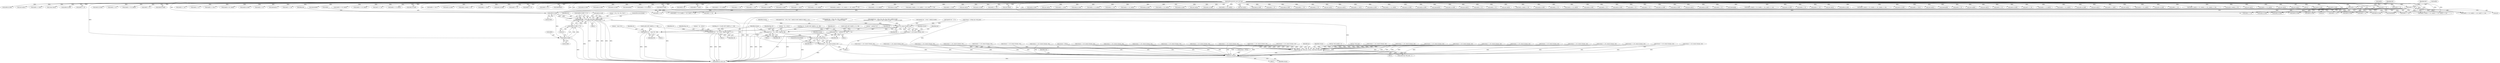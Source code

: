digraph "0_radare2_f41e941341e44aa86edd4483c4487ec09a074257@array" {
"1001895" [label="(Call,buf[5] & 0x0f)"];
"1000293" [label="(Call,buf[5] << 8)"];
"1000125" [label="(MethodParameterIn,const ut8 *buf)"];
"1000196" [label="(Call,buf[5] << 8)"];
"1001880" [label="(Call,sprintf (str, \" {v%i, v%i, v%i, v%i}\", buf[4] & 0x0f,\n \t\t\t\t\t\t\t(buf[4] & 0xf0) >> 4, buf[5] & 0x0f, (buf[5] & 0xf0) >> 4))"];
"1001948" [label="(Call,r_str_concat (strasm, str))"];
"1001946" [label="(Call,strasm = r_str_concat (strasm, str))"];
"1002002" [label="(Call,r_str_concat (strasm, str))"];
"1002000" [label="(Call,strasm = r_str_concat (strasm, str))"];
"1002026" [label="(Call,strncpy (op->buf_asm, strasm, sizeof (op->buf_asm) - 1))"];
"1002088" [label="(Call,free (strasm))"];
"1001967" [label="(Call,sprintf (str, \", %s ; 0x%x\", flag_str, vB))"];
"1001974" [label="(Call,sprintf (str, \", class+%i\", vB))"];
"1001989" [label="(Call,sprintf (str, \", %s ; 0x%x\", flag_str, vB))"];
"1001996" [label="(Call,sprintf (str, \", method+%i\", vB))"];
"1001901" [label="(Call,buf[5] & 0xf0)"];
"1001900" [label="(Call,(buf[5] & 0xf0) >> 4)"];
"1000292" [label="(Call,(buf[5] << 8) | (buf[6] << 16) | (buf[7] << 24))"];
"1001284" [label="(Call,buf[4] & 0xf0)"];
"1001296" [label="(Call,buf[5] & 0xf0)"];
"1001564" [label="(Call,buf[3] << 8)"];
"1000242" [label="(Call,buf[3] << 8)"];
"1001969" [label="(Literal,\", %s ; 0x%x\")"];
"1001867" [label="(Call,buf[4] & 0xf0)"];
"1001700" [label="(Call,(int) buf[1])"];
"1001728" [label="(Call,buf[0] == 0x25)"];
"1000862" [label="(Call,(char) buf[1])"];
"1001256" [label="(Call,buf[4] & 0x0f)"];
"1000930" [label="(Call,buf[3] << 8)"];
"1001098" [label="(Call,buf[5] & 0x0f)"];
"1001976" [label="(Literal,\", class+%i\")"];
"1000301" [label="(Identifier,buf)"];
"1000498" [label="(Call,buf[1] & 0x0f)"];
"1002027" [label="(Call,op->buf_asm)"];
"1002025" [label="(Block,)"];
"1001120" [label="(Call,buf[5] & 0x0f)"];
"1001040" [label="(Call,buf[3] << 8)"];
"1001333" [label="(Call,(buf[3] << 8) | buf[2])"];
"1001334" [label="(Call,buf[3] << 8)"];
"1001918" [label="(Call,buf[4] & 0xf0)"];
"1000636" [label="(Call,buf[3] << 24)"];
"1000839" [label="(Call,buf[3] << 8)"];
"1001371" [label="(Call,buf[0] == 0x1c)"];
"1001992" [label="(Identifier,flag_str)"];
"1001459" [label="(Call,(buf[3]<<8) | buf[2])"];
"1001069" [label="(Call,buf[4] & 0x0f)"];
"1001214" [label="(Call,buf[3] << 8)"];
"1002092" [label="(MethodReturn,static int)"];
"1000724" [label="(Call,(llint)buf[7])"];
"1001667" [label="(Call,buf[2] << 24)"];
"1001970" [label="(Identifier,flag_str)"];
"1001997" [label="(Identifier,str)"];
"1001873" [label="(Call,buf[5] & 0x0f)"];
"1000732" [label="(Call,(llint)buf[8])"];
"1001563" [label="(Call,(buf[3] << 8) | buf[2])"];
"1001510" [label="(Call,(buf[3] << 8) | buf[2])"];
"1000304" [label="(Call,buf[7] << 24)"];
"1000905" [label="(Call,buf[3] << 8 | buf[2])"];
"1001443" [label="(Call,buf[1] & 0x0f)"];
"1001175" [label="(Call,buf[5] << 8)"];
"1000867" [label="(Call,strasm = r_str_concat (strasm, str))"];
"1000982" [label="(Call,strasm = r_str_concat (strasm, str))"];
"1000587" [label="(Call,buf[0] == 0x17)"];
"1000822" [label="(Call,buf[1] & 0x0f)"];
"1000195" [label="(Call,(buf[5] << 8) | (buf[6] << 16) | (buf[7] << 24))"];
"1000946" [label="(Call,strasm = r_str_concat (strasm, str))"];
"1000179" [label="(Call,buf[2] | (buf[3] << 8))"];
"1001952" [label="(Call,buf[0] == 0x24)"];
"1001810" [label="(Call,buf[1] & 0xf0)"];
"1000447" [label="(Call,buf[3] << 8)"];
"1001943" [label="(Call,sprintf (str, \" {}\"))"];
"1000906" [label="(Call,buf[3] << 8)"];
"1002004" [label="(Identifier,str)"];
"1000887" [label="(Call,strasm = r_str_concat (strasm, str))"];
"1000581" [label="(Call,buf[5] << 24)"];
"1001949" [label="(Identifier,strasm)"];
"1001974" [label="(Call,sprintf (str, \", class+%i\", vB))"];
"1001895" [label="(Call,buf[5] & 0x0f)"];
"1001656" [label="(Call,buf[4] << 8)"];
"1000685" [label="(Call,(llint)buf[2])"];
"1001719" [label="(Call,buf[5] << 8)"];
"1001268" [label="(Call,buf[5] & 0x0f)"];
"1001239" [label="(Call,buf[4] & 0x0f)"];
"1001245" [label="(Call,buf[4] & 0xf0)"];
"1001434" [label="(Call,strasm = r_str_concat (strasm, str))"];
"1001907" [label="(ControlStructure,break;)"];
"1001451" [label="(Call,buf[1] & 0xf0)"];
"1002005" [label="(ControlStructure,break;)"];
"1001973" [label="(Block,)"];
"1000700" [label="(Call,(llint)buf[4])"];
"1000446" [label="(Call,(buf[3] << 8) | buf[2])"];
"1000297" [label="(Literal,8)"];
"1002089" [label="(Identifier,strasm)"];
"1001844" [label="(Call,buf[4] & 0x0f)"];
"1001841" [label="(Call,sprintf (str, \" {v%i, v%i}\", buf[4] & 0x0f, (buf[4] & 0xf0) >> 4))"];
"1001021" [label="(Call,strasm = r_str_concat (strasm, str))"];
"1001633" [label="(Call,strasm = r_str_concat (strasm, str))"];
"1000458" [label="(Call,buf[5] << 8)"];
"1001460" [label="(Call,buf[3]<<8)"];
"1002002" [label="(Call,r_str_concat (strasm, str))"];
"1001377" [label="(Call,buf[0] == 0x1f)"];
"1002001" [label="(Identifier,strasm)"];
"1000340" [label="(Call,strasm = NULL)"];
"1001651" [label="(Call,buf[5] | (buf[4] << 8) | (buf[3] << 16) | (buf[2] << 24))"];
"1000457" [label="(Call,(buf[5] << 8) | buf[4])"];
"1001011" [label="(Call,buf[4] << 16)"];
"1000631" [label="(Call,buf[2] << 16)"];
"1000200" [label="(Literal,8)"];
"1000955" [label="(Call,buf[1] & 0x0f)"];
"1001092" [label="(Call,buf[4] & 0xf0)"];
"1000853" [label="(Call,strasm = r_str_concat (strasm, str))"];
"1001996" [label="(Call,sprintf (str, \", method+%i\", vB))"];
"1000489" [label="(Call,strasm = r_str_concat (strasm, str))"];
"1001858" [label="(Call,sprintf (str, \" {v%i, v%i, v%i}\", buf[4] & 0x0f,\n \t\t\t\t\t\t\t(buf[4] & 0xf0) >> 4, buf[5] & 0x0f))"];
"1002040" [label="(Identifier,op)"];
"1001798" [label="(Call,strasm = r_str_concat (strasm, str))"];
"1001579" [label="(Call,buf[0] == 0x23)"];
"1001494" [label="(Call,strasm = r_str_concat (strasm, str))"];
"1001989" [label="(Call,sprintf (str, \", %s ; 0x%x\", flag_str, vB))"];
"1000423" [label="(Call,(buf[3] << 8) | buf[2])"];
"1000925" [label="(Call,buf[2] | (buf[3] << 8) | (buf[4] << 16) | (buf[5] << 24))"];
"1000407" [label="(Call,strasm = r_str_concat (strasm, str))"];
"1001905" [label="(Literal,0xf0)"];
"1001174" [label="(Call,(buf[5] << 8) | buf[4])"];
"1001993" [label="(Identifier,vB)"];
"1001912" [label="(Call,buf[4] & 0x0f)"];
"1002003" [label="(Identifier,strasm)"];
"1000288" [label="(Call,buf[4] | (buf[5] << 8) | (buf[6] << 16) | (buf[7] << 24))"];
"1000642" [label="(Call,buf[0] == 0x19)"];
"1001881" [label="(Identifier,str)"];
"1000558" [label="(Call,(int) buf[1])"];
"1000830" [label="(Call,buf[1] & 0xf0)"];
"1001662" [label="(Call,buf[3] << 16)"];
"1000802" [label="(Call,(int) buf[3])"];
"1000941" [label="(Call,buf[5] << 24)"];
"1001924" [label="(Call,buf[5] & 0x0f)"];
"1001889" [label="(Call,buf[4] & 0xf0)"];
"1001947" [label="(Identifier,strasm)"];
"1000914" [label="(Call,strasm = r_str_concat (strasm, str))"];
"1001642" [label="(Call,(int) buf[1])"];
"1001896" [label="(Call,buf[5])"];
"1001574" [label="(Call,buf[0] == 0x20)"];
"1001108" [label="(Call,buf[4] & 0x0f)"];
"1000779" [label="(Call,strasm = r_str_concat (strasm, str))"];
"1000973" [label="(Call,buf[3] << 8 | buf[2])"];
"1001998" [label="(Literal,\", method+%i\")"];
"1000437" [label="(Call,strasm = r_str_concat (strasm, str))"];
"1001958" [label="(Call,flag_str = R_ASM_GET_NAME (a, 'c', vB))"];
"1001995" [label="(Block,)"];
"1000936" [label="(Call,buf[4] << 16)"];
"1001818" [label="(Call,(buf[3] << 8) | buf[2])"];
"1001888" [label="(Call,(buf[4] & 0xf0) >> 4)"];
"1002030" [label="(Identifier,strasm)"];
"1001114" [label="(Call,buf[4] & 0xf0)"];
"1000813" [label="(Call,strasm = r_str_concat (strasm, str))"];
"1001975" [label="(Identifier,str)"];
"1000294" [label="(Call,buf[5])"];
"1001163" [label="(Call,(buf[3] << 8) | buf[2])"];
"1001882" [label="(Literal,\" {v%i, v%i, v%i, v%i}\")"];
"1001954" [label="(Identifier,buf)"];
"1001193" [label="(Call,strasm = r_str_concat (strasm, str))"];
"1001967" [label="(Call,sprintf (str, \", %s ; 0x%x\", flag_str, vB))"];
"1001999" [label="(Identifier,vB)"];
"1000517" [label="(Call,strasm = r_str_concat (strasm, str))"];
"1001691" [label="(Call,strasm = r_str_concat (strasm, str))"];
"1000155" [label="(Call,op->buf_asm[0] = 0)"];
"1001262" [label="(Call,buf[4] & 0xf0)"];
"1000761" [label="(Call,(int) buf[2])"];
"1000204" [label="(Identifier,buf)"];
"1002017" [label="(Call,strasm = NULL)"];
"1000963" [label="(Call,buf[1] & 0xf0)"];
"1000535" [label="(Call,(buf[3] << 8) | buf[2])"];
"1002031" [label="(Call,sizeof (op->buf_asm) - 1)"];
"1001146" [label="(Call,strasm = r_str_concat (strasm, str))"];
"1000480" [label="(Call,(int) buf[1])"];
"1001278" [label="(Call,buf[4] & 0x0f)"];
"1000536" [label="(Call,buf[3] << 8)"];
"1001075" [label="(Call,buf[4] & 0xf0)"];
"1000299" [label="(Call,buf[6] << 16)"];
"1001903" [label="(Identifier,buf)"];
"1000183" [label="(Call,buf[3] << 8)"];
"1000621" [label="(Call,(int) buf[1])"];
"1000795" [label="(Call,(int) buf[2])"];
"1001382" [label="(Call,buf[0] == 0x22)"];
"1001229" [label="(Call,buf[4] & 0x0f)"];
"1001718" [label="(Call,(buf[5] << 8) | buf[4])"];
"1000549" [label="(Call,strasm = r_str_concat (strasm, str))"];
"1000127" [label="(Block,)"];
"1001946" [label="(Call,strasm = r_str_concat (strasm, str))"];
"1001991" [label="(Literal,\", %s ; 0x%x\")"];
"1001971" [label="(Identifier,vB)"];
"1001205" [label="(Call,buf[1] & 0xf0)"];
"1001930" [label="(Call,buf[5] & 0xf0)"];
"1000692" [label="(Call,(llint)buf[3])"];
"1001883" [label="(Call,buf[4] & 0x0f)"];
"1001547" [label="(Call,buf[1] & 0x0f)"];
"1000896" [label="(Call,(int) buf[1])"];
"1001968" [label="(Identifier,str)"];
"1001900" [label="(Call,(buf[5] & 0xf0) >> 4)"];
"1001988" [label="(Block,)"];
"1000280" [label="(Call,buf[3] << 8)"];
"1001290" [label="(Call,buf[5] & 0x0f)"];
"1000974" [label="(Call,buf[3] << 8)"];
"1000768" [label="(Call,(int) buf[3])"];
"1000276" [label="(Call,buf[2] | (buf[3] << 8))"];
"1001086" [label="(Call,buf[4] & 0x0f)"];
"1001511" [label="(Call,buf[3] << 8)"];
"1001317" [label="(Call,strasm = r_str_concat (strasm, str))"];
"1000838" [label="(Call,(buf[3] << 8) | buf[2])"];
"1000745" [label="(Call,strasm = r_str_concat (strasm, str))"];
"1000708" [label="(Call,(llint)buf[5])"];
"1001850" [label="(Call,buf[4] & 0xf0)"];
"1002091" [label="(Identifier,size)"];
"1000612" [label="(Call,strasm = r_str_concat (strasm, str))"];
"1001164" [label="(Call,buf[3] << 8)"];
"1000667" [label="(Call,strasm = r_str_concat (strasm, str))"];
"1001126" [label="(Call,buf[5] & 0xf0)"];
"1001708" [label="(Call,buf[3] << 8)"];
"1001819" [label="(Call,buf[3] << 8)"];
"1000197" [label="(Call,buf[5])"];
"1000388" [label="(Call,buf[1] & 0x0f)"];
"1001834" [label="(Call,buf[4] & 0x0f)"];
"1000382" [label="(Block,)"];
"1001538" [label="(Call,strasm = r_str_concat (strasm, str))"];
"1001880" [label="(Call,sprintf (str, \" {v%i, v%i, v%i, v%i}\", buf[4] & 0x0f,\n \t\t\t\t\t\t\t(buf[4] & 0xf0) >> 4, buf[5] & 0x0f, (buf[5] & 0xf0) >> 4))"];
"1000196" [label="(Call,buf[5] << 8)"];
"1002000" [label="(Call,strasm = r_str_concat (strasm, str))"];
"1002026" [label="(Call,strncpy (op->buf_asm, strasm, sizeof (op->buf_asm) - 1))"];
"1001966" [label="(Block,)"];
"1000526" [label="(Call,(int) buf[1])"];
"1001059" [label="(Call,buf[4] & 0x0f)"];
"1000570" [label="(Call,buf[3] << 8)"];
"1000739" [label="(Call,(llint)buf[9])"];
"1001829" [label="(Block,)"];
"1001909" [label="(Call,sprintf (str, \" {v%i, v%i, v%i, v%i, v%i}\", buf[4] & 0x0f,\n \t\t\t\t\t\t\t(buf[4] & 0xf0) >> 4, buf[5] & 0x0f, (buf[5] & 0xf0) >> 4, buf[1] & 0x0f))"];
"1000191" [label="(Call,buf[4] | (buf[5] << 8) | (buf[6] << 16) | (buf[7] << 24))"];
"1001555" [label="(Call,buf[1] & 0xf0)"];
"1000424" [label="(Call,buf[3] << 8)"];
"1000576" [label="(Call,buf[4] << 16)"];
"1000416" [label="(Call,(int) buf[1])"];
"1001982" [label="(Call,R_ASM_GET_NAME (a, 'm', vB))"];
"1001861" [label="(Call,buf[4] & 0x0f)"];
"1001950" [label="(Identifier,str)"];
"1000565" [label="(Call,buf[2] | (buf[3] << 8) | (buf[4] << 16) | (buf[5] << 24))"];
"1001032" [label="(Call,buf[1] & 0x0f)"];
"1001343" [label="(Call,buf[0] == 0x1a)"];
"1001156" [label="(Call,(int) buf[1])"];
"1000471" [label="(Call,strasm = r_str_concat (strasm, str))"];
"1000716" [label="(Call,(llint)buf[6])"];
"1001005" [label="(Call,buf[3] << 8)"];
"1001906" [label="(Literal,4)"];
"1000138" [label="(Call,(int) buf[0])"];
"1000754" [label="(Call,(int) buf[1])"];
"1001831" [label="(Call,sprintf (str, \" {v%i}\", buf[4] & 0x0f))"];
"1000879" [label="(Call,buf[3] << 8)"];
"1000396" [label="(Call,buf[1] & 0xf0)"];
"1000207" [label="(Call,buf[7] << 24)"];
"1000878" [label="(Call,buf[3] << 8 | buf[2])"];
"1001039" [label="(Call,(buf[3] << 8) | buf[2])"];
"1000125" [label="(MethodParameterIn,const ut8 *buf)"];
"1000506" [label="(Call,buf[1] & 0xf0)"];
"1000293" [label="(Call,buf[5] << 8)"];
"1000991" [label="(Call,(int) buf[1])"];
"1000163" [label="(Call,buf[0] == 0x00)"];
"1001980" [label="(Call,flag_str = R_ASM_GET_NAME (a, 'm', vB))"];
"1000676" [label="(Call,(int) buf[1])"];
"1001707" [label="(Call,(buf[3] << 8) | buf[2])"];
"1001936" [label="(Call,buf[1] & 0x0f)"];
"1000202" [label="(Call,buf[6] << 16)"];
"1001990" [label="(Identifier,str)"];
"1001016" [label="(Call,buf[5] << 24)"];
"1001000" [label="(Call,buf[2] | (buf[3] << 8) | (buf[4] << 16) | (buf[5] << 24))"];
"1001948" [label="(Call,r_str_concat (strasm, str))"];
"1000238" [label="(Call,buf[2] | (buf[3] << 8))"];
"1000788" [label="(Call,(int) buf[1])"];
"1001977" [label="(Identifier,vB)"];
"1001902" [label="(Call,buf[5])"];
"1001213" [label="(Call,(buf[3] << 8) | buf[2])"];
"1001899" [label="(Literal,0x0f)"];
"1001326" [label="(Call,(int) buf[1])"];
"1001901" [label="(Call,buf[5] & 0xf0)"];
"1001960" [label="(Call,R_ASM_GET_NAME (a, 'c', vB))"];
"1002088" [label="(Call,free (strasm))"];
"1000363" [label="(Call,strasm = strdup (op->buf_asm))"];
"1001503" [label="(Call,(int) buf[1])"];
"1001895" -> "1001880"  [label="AST: "];
"1001895" -> "1001899"  [label="CFG: "];
"1001896" -> "1001895"  [label="AST: "];
"1001899" -> "1001895"  [label="AST: "];
"1001903" -> "1001895"  [label="CFG: "];
"1001895" -> "1001880"  [label="DDG: "];
"1001895" -> "1001880"  [label="DDG: "];
"1000293" -> "1001895"  [label="DDG: "];
"1000196" -> "1001895"  [label="DDG: "];
"1000125" -> "1001895"  [label="DDG: "];
"1001895" -> "1001901"  [label="DDG: "];
"1000293" -> "1000292"  [label="AST: "];
"1000293" -> "1000297"  [label="CFG: "];
"1000294" -> "1000293"  [label="AST: "];
"1000297" -> "1000293"  [label="AST: "];
"1000301" -> "1000293"  [label="CFG: "];
"1000293" -> "1002092"  [label="DDG: "];
"1000293" -> "1000292"  [label="DDG: "];
"1000293" -> "1000292"  [label="DDG: "];
"1000125" -> "1000293"  [label="DDG: "];
"1000293" -> "1000458"  [label="DDG: "];
"1000293" -> "1000581"  [label="DDG: "];
"1000293" -> "1000708"  [label="DDG: "];
"1000293" -> "1000941"  [label="DDG: "];
"1000293" -> "1001016"  [label="DDG: "];
"1000293" -> "1001098"  [label="DDG: "];
"1000293" -> "1001120"  [label="DDG: "];
"1000293" -> "1001175"  [label="DDG: "];
"1000293" -> "1001268"  [label="DDG: "];
"1000293" -> "1001290"  [label="DDG: "];
"1000293" -> "1001651"  [label="DDG: "];
"1000293" -> "1001719"  [label="DDG: "];
"1000293" -> "1001873"  [label="DDG: "];
"1000293" -> "1001924"  [label="DDG: "];
"1000125" -> "1000122"  [label="AST: "];
"1000125" -> "1002092"  [label="DDG: "];
"1000125" -> "1000138"  [label="DDG: "];
"1000125" -> "1000163"  [label="DDG: "];
"1000125" -> "1000179"  [label="DDG: "];
"1000125" -> "1000183"  [label="DDG: "];
"1000125" -> "1000191"  [label="DDG: "];
"1000125" -> "1000196"  [label="DDG: "];
"1000125" -> "1000202"  [label="DDG: "];
"1000125" -> "1000207"  [label="DDG: "];
"1000125" -> "1000238"  [label="DDG: "];
"1000125" -> "1000242"  [label="DDG: "];
"1000125" -> "1000276"  [label="DDG: "];
"1000125" -> "1000280"  [label="DDG: "];
"1000125" -> "1000288"  [label="DDG: "];
"1000125" -> "1000299"  [label="DDG: "];
"1000125" -> "1000304"  [label="DDG: "];
"1000125" -> "1000388"  [label="DDG: "];
"1000125" -> "1000396"  [label="DDG: "];
"1000125" -> "1000416"  [label="DDG: "];
"1000125" -> "1000424"  [label="DDG: "];
"1000125" -> "1000423"  [label="DDG: "];
"1000125" -> "1000447"  [label="DDG: "];
"1000125" -> "1000446"  [label="DDG: "];
"1000125" -> "1000458"  [label="DDG: "];
"1000125" -> "1000457"  [label="DDG: "];
"1000125" -> "1000480"  [label="DDG: "];
"1000125" -> "1000498"  [label="DDG: "];
"1000125" -> "1000506"  [label="DDG: "];
"1000125" -> "1000526"  [label="DDG: "];
"1000125" -> "1000536"  [label="DDG: "];
"1000125" -> "1000535"  [label="DDG: "];
"1000125" -> "1000558"  [label="DDG: "];
"1000125" -> "1000565"  [label="DDG: "];
"1000125" -> "1000570"  [label="DDG: "];
"1000125" -> "1000576"  [label="DDG: "];
"1000125" -> "1000581"  [label="DDG: "];
"1000125" -> "1000587"  [label="DDG: "];
"1000125" -> "1000621"  [label="DDG: "];
"1000125" -> "1000631"  [label="DDG: "];
"1000125" -> "1000636"  [label="DDG: "];
"1000125" -> "1000642"  [label="DDG: "];
"1000125" -> "1000676"  [label="DDG: "];
"1000125" -> "1000685"  [label="DDG: "];
"1000125" -> "1000692"  [label="DDG: "];
"1000125" -> "1000700"  [label="DDG: "];
"1000125" -> "1000708"  [label="DDG: "];
"1000125" -> "1000716"  [label="DDG: "];
"1000125" -> "1000724"  [label="DDG: "];
"1000125" -> "1000732"  [label="DDG: "];
"1000125" -> "1000739"  [label="DDG: "];
"1000125" -> "1000754"  [label="DDG: "];
"1000125" -> "1000761"  [label="DDG: "];
"1000125" -> "1000768"  [label="DDG: "];
"1000125" -> "1000788"  [label="DDG: "];
"1000125" -> "1000795"  [label="DDG: "];
"1000125" -> "1000802"  [label="DDG: "];
"1000125" -> "1000822"  [label="DDG: "];
"1000125" -> "1000830"  [label="DDG: "];
"1000125" -> "1000839"  [label="DDG: "];
"1000125" -> "1000838"  [label="DDG: "];
"1000125" -> "1000862"  [label="DDG: "];
"1000125" -> "1000879"  [label="DDG: "];
"1000125" -> "1000878"  [label="DDG: "];
"1000125" -> "1000896"  [label="DDG: "];
"1000125" -> "1000906"  [label="DDG: "];
"1000125" -> "1000905"  [label="DDG: "];
"1000125" -> "1000925"  [label="DDG: "];
"1000125" -> "1000930"  [label="DDG: "];
"1000125" -> "1000936"  [label="DDG: "];
"1000125" -> "1000941"  [label="DDG: "];
"1000125" -> "1000955"  [label="DDG: "];
"1000125" -> "1000963"  [label="DDG: "];
"1000125" -> "1000974"  [label="DDG: "];
"1000125" -> "1000973"  [label="DDG: "];
"1000125" -> "1000991"  [label="DDG: "];
"1000125" -> "1001000"  [label="DDG: "];
"1000125" -> "1001005"  [label="DDG: "];
"1000125" -> "1001011"  [label="DDG: "];
"1000125" -> "1001016"  [label="DDG: "];
"1000125" -> "1001032"  [label="DDG: "];
"1000125" -> "1001040"  [label="DDG: "];
"1000125" -> "1001039"  [label="DDG: "];
"1000125" -> "1001059"  [label="DDG: "];
"1000125" -> "1001069"  [label="DDG: "];
"1000125" -> "1001075"  [label="DDG: "];
"1000125" -> "1001086"  [label="DDG: "];
"1000125" -> "1001092"  [label="DDG: "];
"1000125" -> "1001098"  [label="DDG: "];
"1000125" -> "1001108"  [label="DDG: "];
"1000125" -> "1001114"  [label="DDG: "];
"1000125" -> "1001120"  [label="DDG: "];
"1000125" -> "1001126"  [label="DDG: "];
"1000125" -> "1001156"  [label="DDG: "];
"1000125" -> "1001164"  [label="DDG: "];
"1000125" -> "1001163"  [label="DDG: "];
"1000125" -> "1001175"  [label="DDG: "];
"1000125" -> "1001174"  [label="DDG: "];
"1000125" -> "1001205"  [label="DDG: "];
"1000125" -> "1001214"  [label="DDG: "];
"1000125" -> "1001213"  [label="DDG: "];
"1000125" -> "1001229"  [label="DDG: "];
"1000125" -> "1001239"  [label="DDG: "];
"1000125" -> "1001245"  [label="DDG: "];
"1000125" -> "1001256"  [label="DDG: "];
"1000125" -> "1001262"  [label="DDG: "];
"1000125" -> "1001268"  [label="DDG: "];
"1000125" -> "1001278"  [label="DDG: "];
"1000125" -> "1001284"  [label="DDG: "];
"1000125" -> "1001290"  [label="DDG: "];
"1000125" -> "1001296"  [label="DDG: "];
"1000125" -> "1001326"  [label="DDG: "];
"1000125" -> "1001334"  [label="DDG: "];
"1000125" -> "1001333"  [label="DDG: "];
"1000125" -> "1001343"  [label="DDG: "];
"1000125" -> "1001371"  [label="DDG: "];
"1000125" -> "1001377"  [label="DDG: "];
"1000125" -> "1001382"  [label="DDG: "];
"1000125" -> "1001443"  [label="DDG: "];
"1000125" -> "1001451"  [label="DDG: "];
"1000125" -> "1001460"  [label="DDG: "];
"1000125" -> "1001459"  [label="DDG: "];
"1000125" -> "1001503"  [label="DDG: "];
"1000125" -> "1001511"  [label="DDG: "];
"1000125" -> "1001510"  [label="DDG: "];
"1000125" -> "1001547"  [label="DDG: "];
"1000125" -> "1001555"  [label="DDG: "];
"1000125" -> "1001564"  [label="DDG: "];
"1000125" -> "1001563"  [label="DDG: "];
"1000125" -> "1001574"  [label="DDG: "];
"1000125" -> "1001579"  [label="DDG: "];
"1000125" -> "1001642"  [label="DDG: "];
"1000125" -> "1001651"  [label="DDG: "];
"1000125" -> "1001656"  [label="DDG: "];
"1000125" -> "1001662"  [label="DDG: "];
"1000125" -> "1001667"  [label="DDG: "];
"1000125" -> "1001700"  [label="DDG: "];
"1000125" -> "1001708"  [label="DDG: "];
"1000125" -> "1001707"  [label="DDG: "];
"1000125" -> "1001719"  [label="DDG: "];
"1000125" -> "1001718"  [label="DDG: "];
"1000125" -> "1001728"  [label="DDG: "];
"1000125" -> "1001810"  [label="DDG: "];
"1000125" -> "1001819"  [label="DDG: "];
"1000125" -> "1001818"  [label="DDG: "];
"1000125" -> "1001834"  [label="DDG: "];
"1000125" -> "1001844"  [label="DDG: "];
"1000125" -> "1001850"  [label="DDG: "];
"1000125" -> "1001861"  [label="DDG: "];
"1000125" -> "1001867"  [label="DDG: "];
"1000125" -> "1001873"  [label="DDG: "];
"1000125" -> "1001883"  [label="DDG: "];
"1000125" -> "1001889"  [label="DDG: "];
"1000125" -> "1001901"  [label="DDG: "];
"1000125" -> "1001912"  [label="DDG: "];
"1000125" -> "1001918"  [label="DDG: "];
"1000125" -> "1001924"  [label="DDG: "];
"1000125" -> "1001930"  [label="DDG: "];
"1000125" -> "1001936"  [label="DDG: "];
"1000125" -> "1001952"  [label="DDG: "];
"1000196" -> "1000195"  [label="AST: "];
"1000196" -> "1000200"  [label="CFG: "];
"1000197" -> "1000196"  [label="AST: "];
"1000200" -> "1000196"  [label="AST: "];
"1000204" -> "1000196"  [label="CFG: "];
"1000196" -> "1002092"  [label="DDG: "];
"1000196" -> "1000195"  [label="DDG: "];
"1000196" -> "1000195"  [label="DDG: "];
"1000196" -> "1000458"  [label="DDG: "];
"1000196" -> "1000581"  [label="DDG: "];
"1000196" -> "1000708"  [label="DDG: "];
"1000196" -> "1000941"  [label="DDG: "];
"1000196" -> "1001016"  [label="DDG: "];
"1000196" -> "1001098"  [label="DDG: "];
"1000196" -> "1001120"  [label="DDG: "];
"1000196" -> "1001175"  [label="DDG: "];
"1000196" -> "1001268"  [label="DDG: "];
"1000196" -> "1001290"  [label="DDG: "];
"1000196" -> "1001651"  [label="DDG: "];
"1000196" -> "1001719"  [label="DDG: "];
"1000196" -> "1001873"  [label="DDG: "];
"1000196" -> "1001924"  [label="DDG: "];
"1001880" -> "1001829"  [label="AST: "];
"1001880" -> "1001900"  [label="CFG: "];
"1001881" -> "1001880"  [label="AST: "];
"1001882" -> "1001880"  [label="AST: "];
"1001883" -> "1001880"  [label="AST: "];
"1001888" -> "1001880"  [label="AST: "];
"1001900" -> "1001880"  [label="AST: "];
"1001907" -> "1001880"  [label="CFG: "];
"1001880" -> "1002092"  [label="DDG: "];
"1001880" -> "1002092"  [label="DDG: "];
"1001880" -> "1002092"  [label="DDG: "];
"1001880" -> "1002092"  [label="DDG: "];
"1001880" -> "1002092"  [label="DDG: "];
"1001880" -> "1002092"  [label="DDG: "];
"1001883" -> "1001880"  [label="DDG: "];
"1001883" -> "1001880"  [label="DDG: "];
"1001888" -> "1001880"  [label="DDG: "];
"1001888" -> "1001880"  [label="DDG: "];
"1001900" -> "1001880"  [label="DDG: "];
"1001900" -> "1001880"  [label="DDG: "];
"1001880" -> "1001948"  [label="DDG: "];
"1001948" -> "1001946"  [label="AST: "];
"1001948" -> "1001950"  [label="CFG: "];
"1001949" -> "1001948"  [label="AST: "];
"1001950" -> "1001948"  [label="AST: "];
"1001946" -> "1001948"  [label="CFG: "];
"1001948" -> "1001946"  [label="DDG: "];
"1001948" -> "1001946"  [label="DDG: "];
"1000363" -> "1001948"  [label="DDG: "];
"1001858" -> "1001948"  [label="DDG: "];
"1001841" -> "1001948"  [label="DDG: "];
"1001943" -> "1001948"  [label="DDG: "];
"1001831" -> "1001948"  [label="DDG: "];
"1001909" -> "1001948"  [label="DDG: "];
"1001948" -> "1001967"  [label="DDG: "];
"1001948" -> "1001974"  [label="DDG: "];
"1001948" -> "1001989"  [label="DDG: "];
"1001948" -> "1001996"  [label="DDG: "];
"1001946" -> "1000382"  [label="AST: "];
"1001947" -> "1001946"  [label="AST: "];
"1001954" -> "1001946"  [label="CFG: "];
"1001946" -> "1002002"  [label="DDG: "];
"1002002" -> "1002000"  [label="AST: "];
"1002002" -> "1002004"  [label="CFG: "];
"1002003" -> "1002002"  [label="AST: "];
"1002004" -> "1002002"  [label="AST: "];
"1002000" -> "1002002"  [label="CFG: "];
"1002002" -> "1002092"  [label="DDG: "];
"1002002" -> "1002000"  [label="DDG: "];
"1002002" -> "1002000"  [label="DDG: "];
"1001974" -> "1002002"  [label="DDG: "];
"1001989" -> "1002002"  [label="DDG: "];
"1001967" -> "1002002"  [label="DDG: "];
"1001996" -> "1002002"  [label="DDG: "];
"1002000" -> "1000382"  [label="AST: "];
"1002001" -> "1002000"  [label="AST: "];
"1002005" -> "1002000"  [label="CFG: "];
"1002000" -> "1002092"  [label="DDG: "];
"1002000" -> "1002026"  [label="DDG: "];
"1002000" -> "1002088"  [label="DDG: "];
"1002026" -> "1002025"  [label="AST: "];
"1002026" -> "1002031"  [label="CFG: "];
"1002027" -> "1002026"  [label="AST: "];
"1002030" -> "1002026"  [label="AST: "];
"1002031" -> "1002026"  [label="AST: "];
"1002040" -> "1002026"  [label="CFG: "];
"1002026" -> "1002092"  [label="DDG: "];
"1000155" -> "1002026"  [label="DDG: "];
"1000779" -> "1002026"  [label="DDG: "];
"1001317" -> "1002026"  [label="DDG: "];
"1001494" -> "1002026"  [label="DDG: "];
"1000813" -> "1002026"  [label="DDG: "];
"1000517" -> "1002026"  [label="DDG: "];
"1001538" -> "1002026"  [label="DDG: "];
"1000853" -> "1002026"  [label="DDG: "];
"1001146" -> "1002026"  [label="DDG: "];
"1000914" -> "1002026"  [label="DDG: "];
"1001021" -> "1002026"  [label="DDG: "];
"1001193" -> "1002026"  [label="DDG: "];
"1000549" -> "1002026"  [label="DDG: "];
"1002017" -> "1002026"  [label="DDG: "];
"1000471" -> "1002026"  [label="DDG: "];
"1000667" -> "1002026"  [label="DDG: "];
"1000612" -> "1002026"  [label="DDG: "];
"1000363" -> "1002026"  [label="DDG: "];
"1001633" -> "1002026"  [label="DDG: "];
"1000407" -> "1002026"  [label="DDG: "];
"1000437" -> "1002026"  [label="DDG: "];
"1000745" -> "1002026"  [label="DDG: "];
"1001434" -> "1002026"  [label="DDG: "];
"1000982" -> "1002026"  [label="DDG: "];
"1000946" -> "1002026"  [label="DDG: "];
"1000887" -> "1002026"  [label="DDG: "];
"1000867" -> "1002026"  [label="DDG: "];
"1000489" -> "1002026"  [label="DDG: "];
"1001798" -> "1002026"  [label="DDG: "];
"1001691" -> "1002026"  [label="DDG: "];
"1002031" -> "1002026"  [label="DDG: "];
"1002026" -> "1002088"  [label="DDG: "];
"1002088" -> "1000127"  [label="AST: "];
"1002088" -> "1002089"  [label="CFG: "];
"1002089" -> "1002088"  [label="AST: "];
"1002091" -> "1002088"  [label="CFG: "];
"1002088" -> "1002092"  [label="DDG: "];
"1000779" -> "1002088"  [label="DDG: "];
"1001317" -> "1002088"  [label="DDG: "];
"1001494" -> "1002088"  [label="DDG: "];
"1000813" -> "1002088"  [label="DDG: "];
"1000517" -> "1002088"  [label="DDG: "];
"1001538" -> "1002088"  [label="DDG: "];
"1000853" -> "1002088"  [label="DDG: "];
"1001146" -> "1002088"  [label="DDG: "];
"1000914" -> "1002088"  [label="DDG: "];
"1001021" -> "1002088"  [label="DDG: "];
"1000549" -> "1002088"  [label="DDG: "];
"1002017" -> "1002088"  [label="DDG: "];
"1000471" -> "1002088"  [label="DDG: "];
"1000667" -> "1002088"  [label="DDG: "];
"1000612" -> "1002088"  [label="DDG: "];
"1000363" -> "1002088"  [label="DDG: "];
"1001633" -> "1002088"  [label="DDG: "];
"1000407" -> "1002088"  [label="DDG: "];
"1000437" -> "1002088"  [label="DDG: "];
"1000745" -> "1002088"  [label="DDG: "];
"1001434" -> "1002088"  [label="DDG: "];
"1000982" -> "1002088"  [label="DDG: "];
"1000946" -> "1002088"  [label="DDG: "];
"1000887" -> "1002088"  [label="DDG: "];
"1000867" -> "1002088"  [label="DDG: "];
"1000489" -> "1002088"  [label="DDG: "];
"1001798" -> "1002088"  [label="DDG: "];
"1001691" -> "1002088"  [label="DDG: "];
"1000340" -> "1002088"  [label="DDG: "];
"1001193" -> "1002088"  [label="DDG: "];
"1001967" -> "1001966"  [label="AST: "];
"1001967" -> "1001971"  [label="CFG: "];
"1001968" -> "1001967"  [label="AST: "];
"1001969" -> "1001967"  [label="AST: "];
"1001970" -> "1001967"  [label="AST: "];
"1001971" -> "1001967"  [label="AST: "];
"1002001" -> "1001967"  [label="CFG: "];
"1001967" -> "1002092"  [label="DDG: "];
"1001967" -> "1002092"  [label="DDG: "];
"1001967" -> "1002092"  [label="DDG: "];
"1001958" -> "1001967"  [label="DDG: "];
"1001960" -> "1001967"  [label="DDG: "];
"1001974" -> "1001973"  [label="AST: "];
"1001974" -> "1001977"  [label="CFG: "];
"1001975" -> "1001974"  [label="AST: "];
"1001976" -> "1001974"  [label="AST: "];
"1001977" -> "1001974"  [label="AST: "];
"1002001" -> "1001974"  [label="CFG: "];
"1001974" -> "1002092"  [label="DDG: "];
"1001974" -> "1002092"  [label="DDG: "];
"1001960" -> "1001974"  [label="DDG: "];
"1001989" -> "1001988"  [label="AST: "];
"1001989" -> "1001993"  [label="CFG: "];
"1001990" -> "1001989"  [label="AST: "];
"1001991" -> "1001989"  [label="AST: "];
"1001992" -> "1001989"  [label="AST: "];
"1001993" -> "1001989"  [label="AST: "];
"1002001" -> "1001989"  [label="CFG: "];
"1001989" -> "1002092"  [label="DDG: "];
"1001989" -> "1002092"  [label="DDG: "];
"1001989" -> "1002092"  [label="DDG: "];
"1001980" -> "1001989"  [label="DDG: "];
"1001982" -> "1001989"  [label="DDG: "];
"1001996" -> "1001995"  [label="AST: "];
"1001996" -> "1001999"  [label="CFG: "];
"1001997" -> "1001996"  [label="AST: "];
"1001998" -> "1001996"  [label="AST: "];
"1001999" -> "1001996"  [label="AST: "];
"1002001" -> "1001996"  [label="CFG: "];
"1001996" -> "1002092"  [label="DDG: "];
"1001996" -> "1002092"  [label="DDG: "];
"1001982" -> "1001996"  [label="DDG: "];
"1001901" -> "1001900"  [label="AST: "];
"1001901" -> "1001905"  [label="CFG: "];
"1001902" -> "1001901"  [label="AST: "];
"1001905" -> "1001901"  [label="AST: "];
"1001906" -> "1001901"  [label="CFG: "];
"1001901" -> "1002092"  [label="DDG: "];
"1001901" -> "1001900"  [label="DDG: "];
"1001901" -> "1001900"  [label="DDG: "];
"1001900" -> "1001906"  [label="CFG: "];
"1001906" -> "1001900"  [label="AST: "];
"1001900" -> "1002092"  [label="DDG: "];
}
